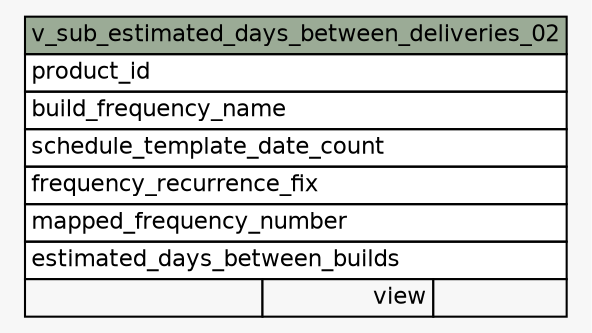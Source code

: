 // dot 2.2.1 on Windows 10 10.0
// SchemaSpy rev 590
digraph "v_sub_estimated_days_between_deliveries_02" {
  graph [
    rankdir="RL"
    bgcolor="#f7f7f7"
    nodesep="0.18"
    ranksep="0.46"
    fontname="Helvetica"
    fontsize="11"
  ];
  node [
    fontname="Helvetica"
    fontsize="11"
    shape="plaintext"
  ];
  edge [
    arrowsize="0.8"
  ];
  "v_sub_estimated_days_between_deliveries_02" [
    label=<
    <TABLE BORDER="0" CELLBORDER="1" CELLSPACING="0" BGCOLOR="#ffffff">
      <TR><TD COLSPAN="3" BGCOLOR="#9bab96" ALIGN="CENTER">v_sub_estimated_days_between_deliveries_02</TD></TR>
      <TR><TD PORT="product_id" COLSPAN="3" ALIGN="LEFT">product_id</TD></TR>
      <TR><TD PORT="build_frequency_name" COLSPAN="3" ALIGN="LEFT">build_frequency_name</TD></TR>
      <TR><TD PORT="schedule_template_date_count" COLSPAN="3" ALIGN="LEFT">schedule_template_date_count</TD></TR>
      <TR><TD PORT="frequency_recurrence_fix" COLSPAN="3" ALIGN="LEFT">frequency_recurrence_fix</TD></TR>
      <TR><TD PORT="mapped_frequency_number" COLSPAN="3" ALIGN="LEFT">mapped_frequency_number</TD></TR>
      <TR><TD PORT="estimated_days_between_builds" COLSPAN="3" ALIGN="LEFT">estimated_days_between_builds</TD></TR>
      <TR><TD ALIGN="LEFT" BGCOLOR="#f7f7f7">  </TD><TD ALIGN="RIGHT" BGCOLOR="#f7f7f7">view</TD><TD ALIGN="RIGHT" BGCOLOR="#f7f7f7">  </TD></TR>
    </TABLE>>
    URL="tables/v_sub_estimated_days_between_deliveries_02.html"
    tooltip="v_sub_estimated_days_between_deliveries_02"
  ];
}
